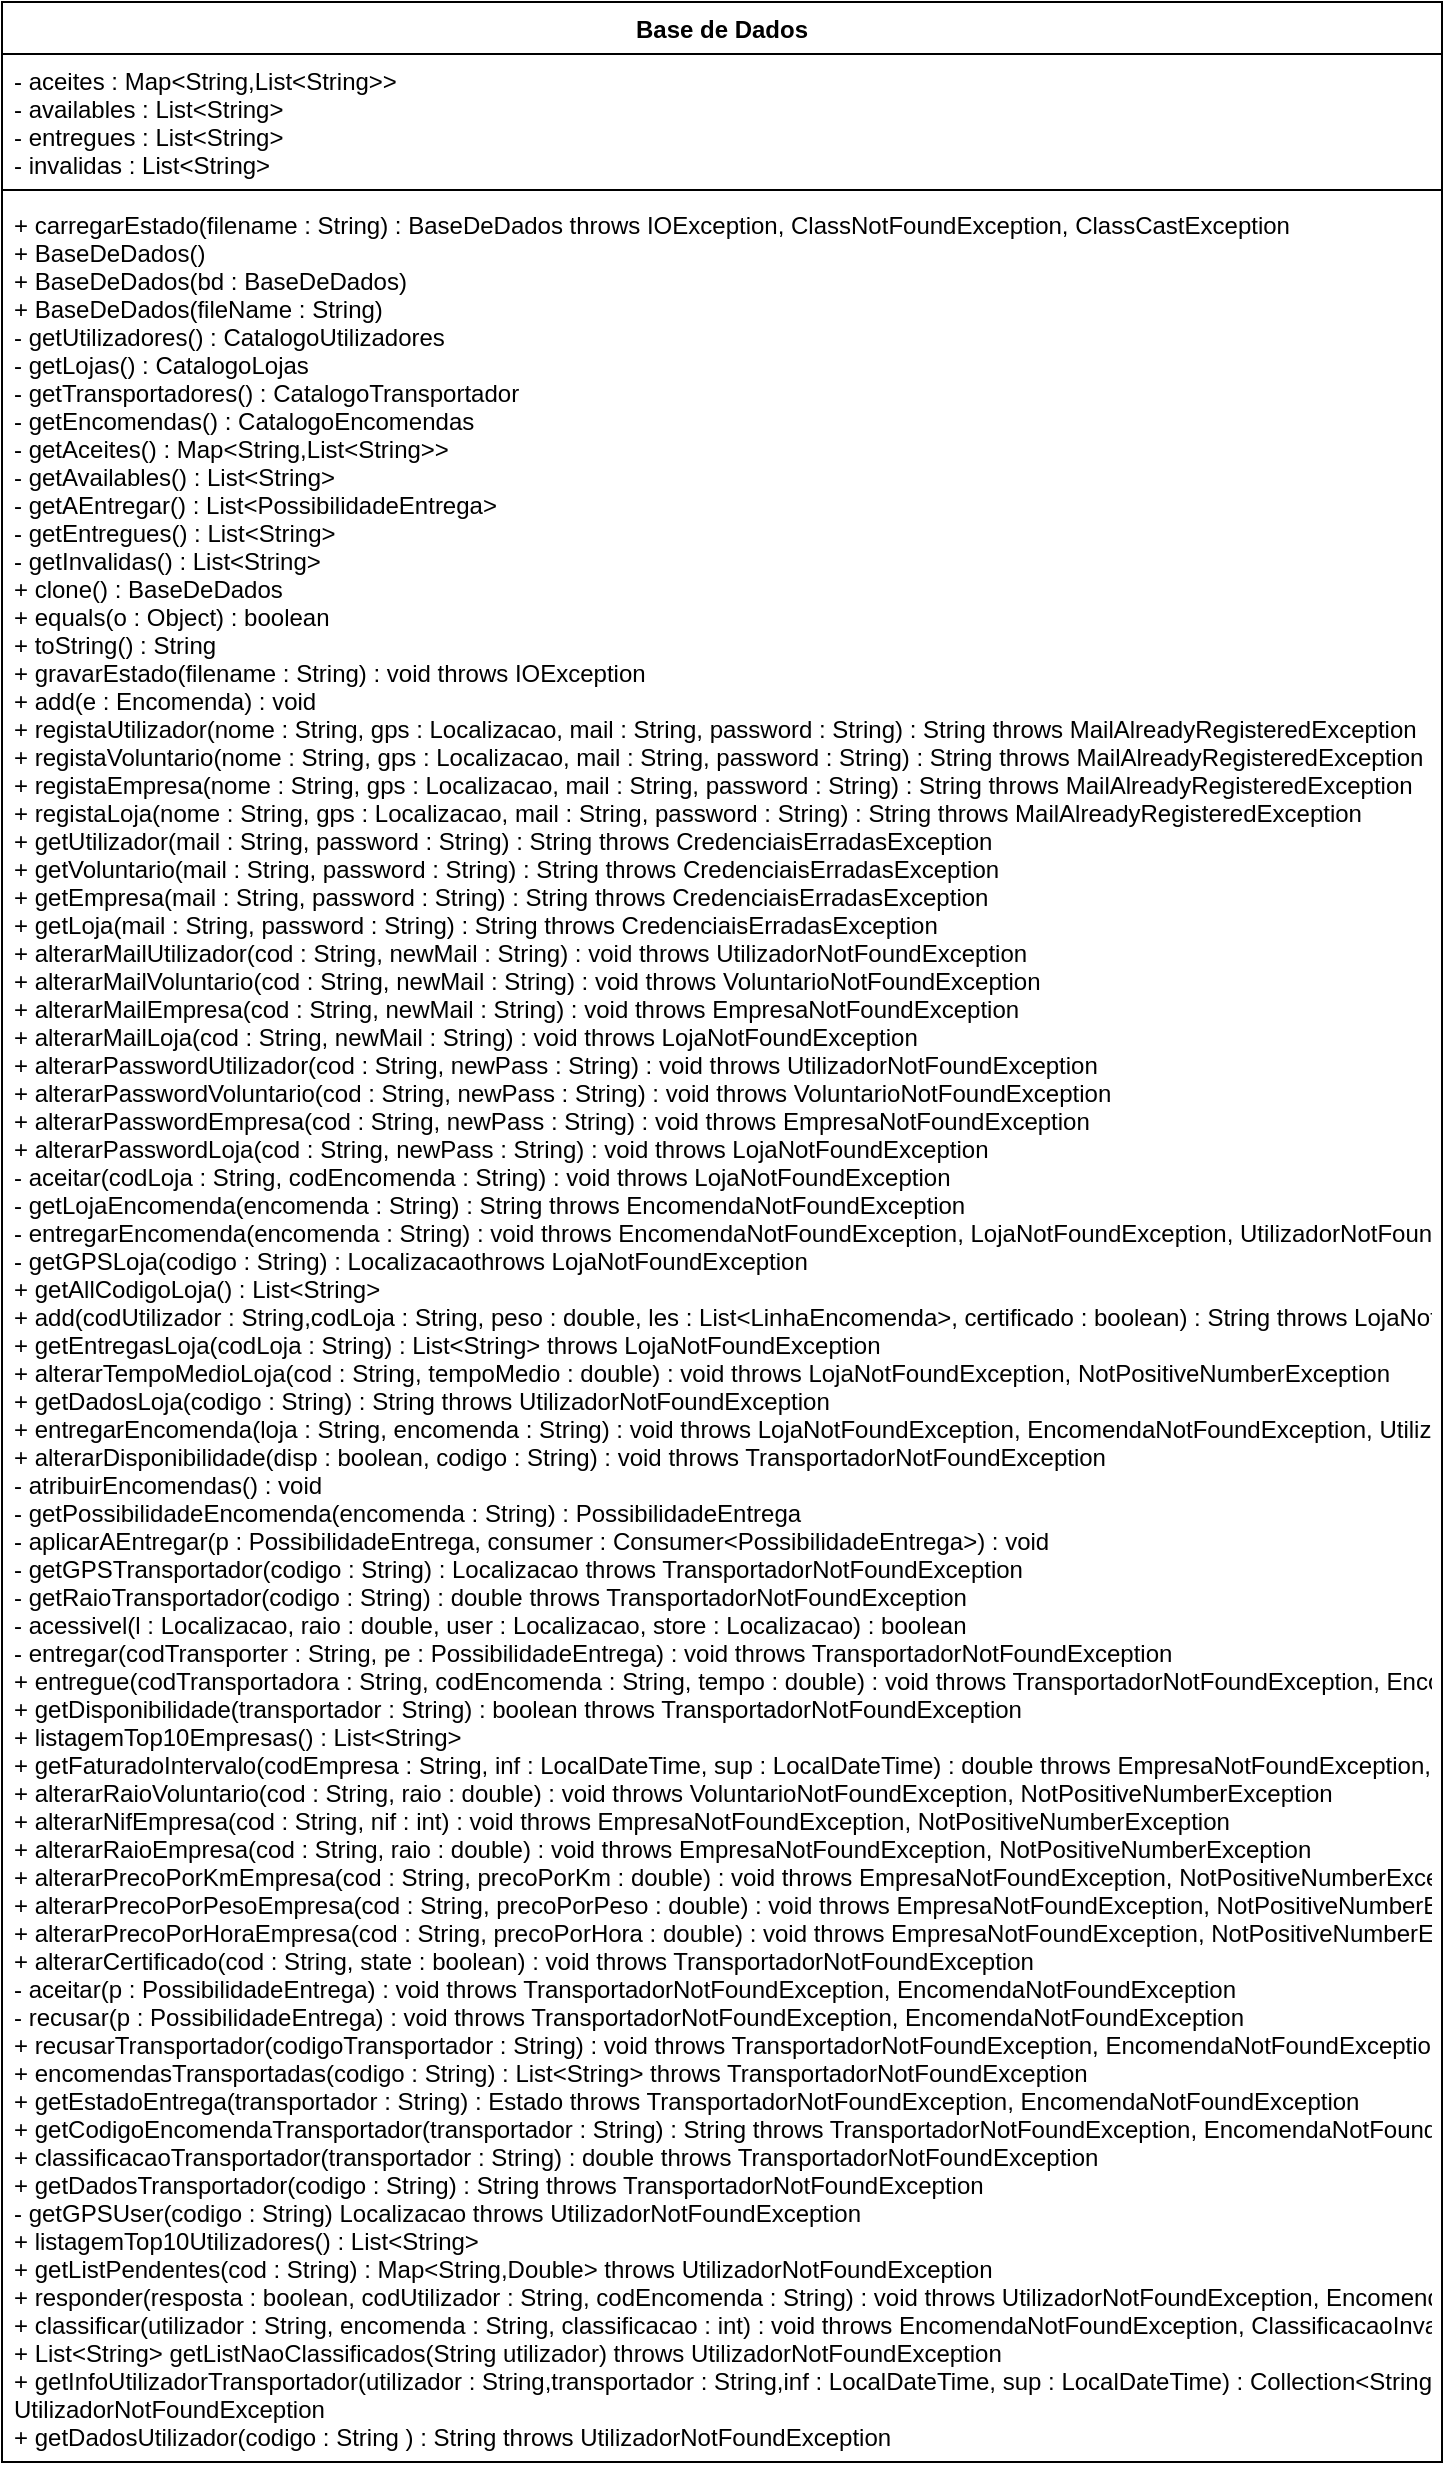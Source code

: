 <mxfile version="13.0.1" type="device"><diagram id="156TWqzqvm_quB4XYFCr" name="Page-1"><mxGraphModel dx="1102" dy="814" grid="1" gridSize="10" guides="1" tooltips="1" connect="1" arrows="1" fold="1" page="1" pageScale="1" pageWidth="1169" pageHeight="1654" math="0" shadow="0"><root><mxCell id="0"/><mxCell id="1" parent="0"/><mxCell id="fM9hNw7W5QINtWifCrtw-7" value="Base de Dados" style="swimlane;fontStyle=1;align=center;verticalAlign=top;childLayout=stackLayout;horizontal=1;startSize=26;horizontalStack=0;resizeParent=1;resizeParentMax=0;resizeLast=0;collapsible=1;marginBottom=0;fontFamily=Helvetica;" vertex="1" parent="1"><mxGeometry x="210" y="160" width="720" height="1230" as="geometry"/></mxCell><mxCell id="fM9hNw7W5QINtWifCrtw-8" value="- aceites : Map&lt;String,List&lt;String&gt;&gt; &#10;- availables : List&lt;String&gt;&#10;- entregues : List&lt;String&gt;&#10;- invalidas : List&lt;String&gt;" style="text;strokeColor=none;fillColor=none;align=left;verticalAlign=top;spacingLeft=4;spacingRight=4;overflow=hidden;rotatable=0;points=[[0,0.5],[1,0.5]];portConstraint=eastwest;" vertex="1" parent="fM9hNw7W5QINtWifCrtw-7"><mxGeometry y="26" width="720" height="64" as="geometry"/></mxCell><mxCell id="fM9hNw7W5QINtWifCrtw-9" value="" style="line;strokeWidth=1;fillColor=none;align=left;verticalAlign=middle;spacingTop=-1;spacingLeft=3;spacingRight=3;rotatable=0;labelPosition=right;points=[];portConstraint=eastwest;" vertex="1" parent="fM9hNw7W5QINtWifCrtw-7"><mxGeometry y="90" width="720" height="8" as="geometry"/></mxCell><mxCell id="fM9hNw7W5QINtWifCrtw-10" value="+ carregarEstado(filename : String) : BaseDeDados throws IOException, ClassNotFoundException, ClassCastException&#10;+ BaseDeDados()&#10;+ BaseDeDados(bd : BaseDeDados)&#10;+ BaseDeDados(fileName : String)&#10;- getUtilizadores() : CatalogoUtilizadores&#10;- getLojas() : CatalogoLojas&#10;- getTransportadores() : CatalogoTransportador&#10;- getEncomendas() : CatalogoEncomendas&#10;- getAceites() : Map&lt;String,List&lt;String&gt;&gt;&#10;- getAvailables() : List&lt;String&gt;&#10;- getAEntregar() : List&lt;PossibilidadeEntrega&gt;&#10;- getEntregues() : List&lt;String&gt;&#10;- getInvalidas() : List&lt;String&gt;&#10;+ clone() : BaseDeDados&#10;+ equals(o : Object) : boolean&#10;+ toString() : String&#10;+ gravarEstado(filename : String) : void throws IOException&#10;+ add(e : Encomenda) : void&#10;+ registaUtilizador(nome : String, gps : Localizacao, mail : String, password : String) : String throws MailAlreadyRegisteredException&#10;+ registaVoluntario(nome : String, gps : Localizacao, mail : String, password : String) : String throws MailAlreadyRegisteredException&#10;+ registaEmpresa(nome : String, gps : Localizacao, mail : String, password : String) : String throws MailAlreadyRegisteredException&#10;+ registaLoja(nome : String, gps : Localizacao, mail : String, password : String) : String throws MailAlreadyRegisteredException&#10;+ getUtilizador(mail : String, password : String) : String throws CredenciaisErradasException&#10;+ getVoluntario(mail : String, password : String) : String throws CredenciaisErradasException&#10;+ getEmpresa(mail : String, password : String) : String throws CredenciaisErradasException&#10;+ getLoja(mail : String, password : String) : String throws CredenciaisErradasException&#10;+ alterarMailUtilizador(cod : String, newMail : String) : void throws UtilizadorNotFoundException&#10;+ alterarMailVoluntario(cod : String, newMail : String) : void throws VoluntarioNotFoundException&#10;+ alterarMailEmpresa(cod : String, newMail : String) : void throws EmpresaNotFoundException&#10;+ alterarMailLoja(cod : String, newMail : String) : void throws LojaNotFoundException&#10;+ alterarPasswordUtilizador(cod : String, newPass : String) : void throws UtilizadorNotFoundException&#10;+ alterarPasswordVoluntario(cod : String, newPass : String) : void throws VoluntarioNotFoundException&#10;+ alterarPasswordEmpresa(cod : String, newPass : String) : void throws EmpresaNotFoundException&#10;+ alterarPasswordLoja(cod : String, newPass : String) : void throws LojaNotFoundException&#10;- aceitar(codLoja : String, codEncomenda : String) : void throws LojaNotFoundException&#10;- getLojaEncomenda(encomenda : String) : String throws EncomendaNotFoundException&#10;- entregarEncomenda(encomenda : String) : void throws EncomendaNotFoundException, LojaNotFoundException, UtilizadorNotFoundException&#10;- getGPSLoja(codigo : String) : Localizacaothrows LojaNotFoundException&#10;+ getAllCodigoLoja() : List&lt;String&gt;&#10;+ add(codUtilizador : String,codLoja : String, peso : double, les : List&lt;LinhaEncomenda&gt;, certificado : boolean) : String throws LojaNotFoundException, EncomendaInvalidaException&#10;+ getEntregasLoja(codLoja : String) : List&lt;String&gt; throws LojaNotFoundException&#10;+ alterarTempoMedioLoja(cod : String, tempoMedio : double) : void throws LojaNotFoundException, NotPositiveNumberException&#10;+ getDadosLoja(codigo : String) : String throws UtilizadorNotFoundException&#10;+ entregarEncomenda(loja : String, encomenda : String) : void throws LojaNotFoundException, EncomendaNotFoundException, UtilizadorNotFoundException&#10;+ alterarDisponibilidade(disp : boolean, codigo : String) : void throws TransportadorNotFoundException&#10;- atribuirEncomendas() : void&#10;- getPossibilidadeEncomenda(encomenda : String) : PossibilidadeEntrega&#10;- aplicarAEntregar(p : PossibilidadeEntrega, consumer : Consumer&lt;PossibilidadeEntrega&gt;) : void&#10;- getGPSTransportador(codigo : String) : Localizacao throws TransportadorNotFoundException&#10;- getRaioTransportador(codigo : String) : double throws TransportadorNotFoundException&#10;- acessivel(l : Localizacao, raio : double, user : Localizacao, store : Localizacao) : boolean&#10;- entregar(codTransporter : String, pe : PossibilidadeEntrega) : void throws TransportadorNotFoundException&#10;+ entregue(codTransportadora : String, codEncomenda : String, tempo : double) : void throws TransportadorNotFoundException, EncomendaNotFoundException, UtilizadorNotFoundException&#10;+ getDisponibilidade(transportador : String) : boolean throws TransportadorNotFoundException&#10;+ listagemTop10Empresas() : List&lt;String&gt;&#10;+ getFaturadoIntervalo(codEmpresa : String, inf : LocalDateTime, sup : LocalDateTime) : double throws EmpresaNotFoundException, OrdemCronologicaErradaException&#10;+ alterarRaioVoluntario(cod : String, raio : double) : void throws VoluntarioNotFoundException, NotPositiveNumberException&#10;+ alterarNifEmpresa(cod : String, nif : int) : void throws EmpresaNotFoundException, NotPositiveNumberException&#10;+ alterarRaioEmpresa(cod : String, raio : double) : void throws EmpresaNotFoundException, NotPositiveNumberException&#10;+ alterarPrecoPorKmEmpresa(cod : String, precoPorKm : double) : void throws EmpresaNotFoundException, NotPositiveNumberException&#10;+ alterarPrecoPorPesoEmpresa(cod : String, precoPorPeso : double) : void throws EmpresaNotFoundException, NotPositiveNumberException&#10;+ alterarPrecoPorHoraEmpresa(cod : String, precoPorHora : double) : void throws EmpresaNotFoundException, NotPositiveNumberException&#10;+ alterarCertificado(cod : String, state : boolean) : void throws TransportadorNotFoundException&#10;- aceitar(p : PossibilidadeEntrega) : void throws TransportadorNotFoundException, EncomendaNotFoundException&#10;- recusar(p : PossibilidadeEntrega) : void throws TransportadorNotFoundException, EncomendaNotFoundException&#10;+ recusarTransportador(codigoTransportador : String) : void throws TransportadorNotFoundException, EncomendaNotFoundException, UtilizadorNotFoundException&#10;+ encomendasTransportadas(codigo : String) : List&lt;String&gt; throws TransportadorNotFoundException&#10;+ getEstadoEntrega(transportador : String) : Estado throws TransportadorNotFoundException, EncomendaNotFoundException&#10;+ getCodigoEncomendaTransportador(transportador : String) : String throws TransportadorNotFoundException, EncomendaNotFoundException&#10;+ classificacaoTransportador(transportador : String) : double throws TransportadorNotFoundException&#10;+ getDadosTransportador(codigo : String) : String throws TransportadorNotFoundException&#10;- getGPSUser(codigo : String) Localizacao throws UtilizadorNotFoundException&#10;+ listagemTop10Utilizadores() : List&lt;String&gt;&#10;+ getListPendentes(cod : String) : Map&lt;String,Double&gt; throws UtilizadorNotFoundException&#10;+ responder(resposta : boolean, codUtilizador : String, codEncomenda : String) : void throws UtilizadorNotFoundException, EncomendaNotFoundException, TransportadorNotFoundException&#10;+ classificar(utilizador : String, encomenda : String, classificacao : int) : void throws EncomendaNotFoundException, ClassificacaoInvalidaException, UtilizadorNotFoundException, TransportadorNotFoundException&#10;+ List&lt;String&gt; getListNaoClassificados(String utilizador) throws UtilizadorNotFoundException&#10;+ getInfoUtilizadorTransportador(utilizador : String,transportador : String,inf : LocalDateTime, sup : LocalDateTime) : Collection&lt;String&gt; throws OrdemCronologicaErradaException,&#10;                                                                                    UtilizadorNotFoundException&#10;+ getDadosUtilizador(codigo : String ) : String throws UtilizadorNotFoundException" style="text;strokeColor=none;fillColor=none;align=left;verticalAlign=top;spacingLeft=4;spacingRight=4;overflow=hidden;rotatable=0;points=[[0,0.5],[1,0.5]];portConstraint=eastwest;fontStyle=0" vertex="1" parent="fM9hNw7W5QINtWifCrtw-7"><mxGeometry y="98" width="720" height="1132" as="geometry"/></mxCell></root></mxGraphModel></diagram></mxfile>